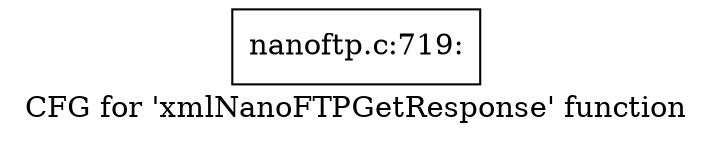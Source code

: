 digraph "CFG for 'xmlNanoFTPGetResponse' function" {
	label="CFG for 'xmlNanoFTPGetResponse' function";

	Node0x3e7e910 [shape=record,label="{nanoftp.c:719:}"];
}
